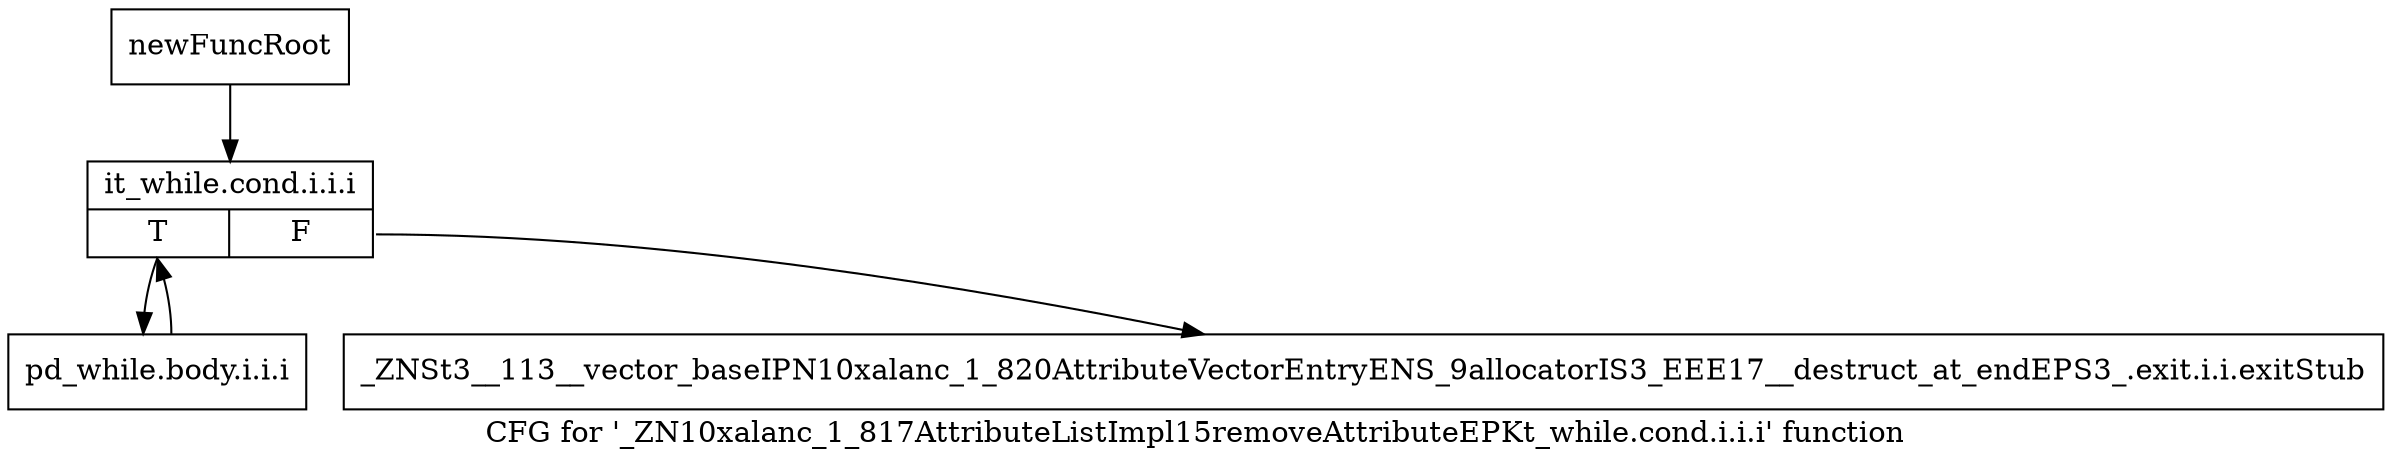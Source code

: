 digraph "CFG for '_ZN10xalanc_1_817AttributeListImpl15removeAttributeEPKt_while.cond.i.i.i' function" {
	label="CFG for '_ZN10xalanc_1_817AttributeListImpl15removeAttributeEPKt_while.cond.i.i.i' function";

	Node0x9d198e0 [shape=record,label="{newFuncRoot}"];
	Node0x9d198e0 -> Node0x9d19980;
	Node0x9d19930 [shape=record,label="{_ZNSt3__113__vector_baseIPN10xalanc_1_820AttributeVectorEntryENS_9allocatorIS3_EEE17__destruct_at_endEPS3_.exit.i.i.exitStub}"];
	Node0x9d19980 [shape=record,label="{it_while.cond.i.i.i|{<s0>T|<s1>F}}"];
	Node0x9d19980:s0 -> Node0x9d199d0;
	Node0x9d19980:s1 -> Node0x9d19930;
	Node0x9d199d0 [shape=record,label="{pd_while.body.i.i.i}"];
	Node0x9d199d0 -> Node0x9d19980;
}
